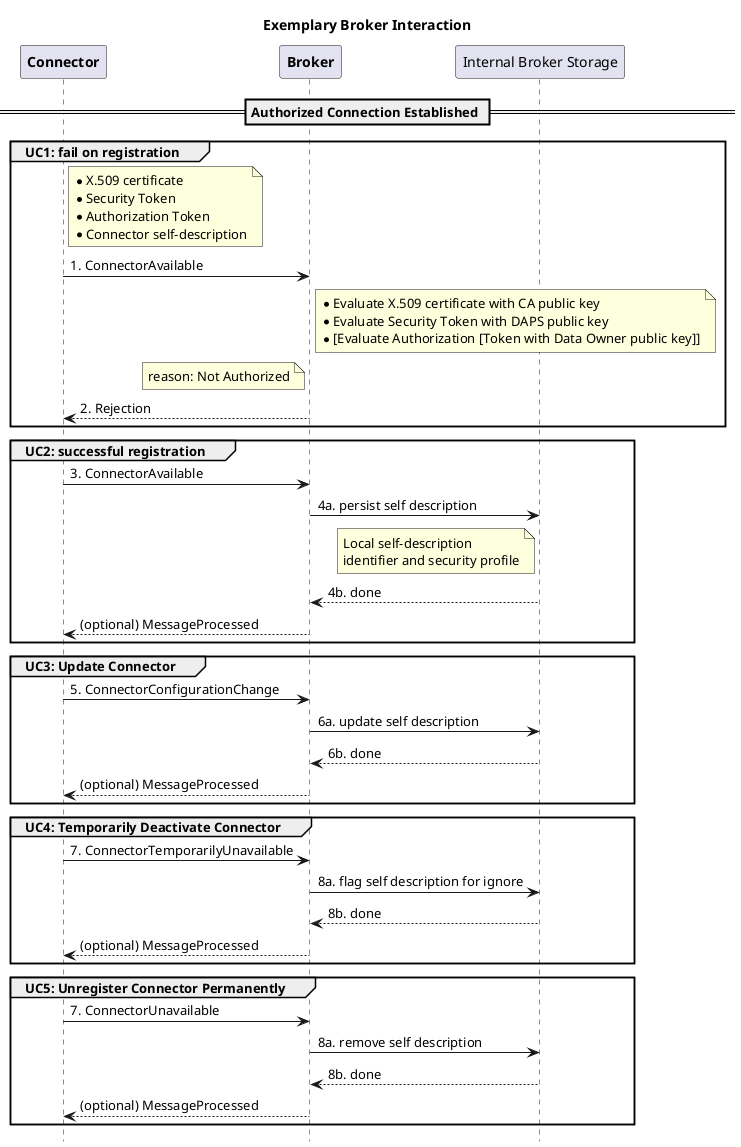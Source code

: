 @startuml

hide footbox

title Exemplary Broker Interaction

participant "**Connector**" as C
participant "**Broker**" as B
participant "Internal Broker Storage" as IBS

== Authorized Connection Established ==

group UC1: fail on registration
    note right of C: *X.509 certificate\n*Security Token\n*Authorization Token\n*Connector self-description
    C -> B: 1. ConnectorAvailable
	note right of B: *Evaluate X.509 certificate with CA public key\n*Evaluate Security Token with DAPS public key\n*[Evaluate Authorization [Token with Data Owner public key]]
    note left of B: reason: Not Authorized
    B --> C: 2. Rejection
end

group UC2: successful registration
    C -> B: 3. ConnectorAvailable
    B -> IBS: 4a. persist self description
    note left of IBS: Local self-description\nidentifier and security profile
    IBS --> B: 4b. done
    B --> C: (optional) MessageProcessed
end

group UC3: Update Connector
    C -> B: 5. ConnectorConfigurationChange
    B -> IBS: 6a. update self description
    IBS --> B: 6b. done
    B --> C: (optional) MessageProcessed
end

group UC4: Temporarily Deactivate Connector
    C -> B: 7. ConnectorTemporarilyUnavailable
    B -> IBS: 8a. flag self description for ignore
    IBS --> B: 8b. done
    B --> C: (optional) MessageProcessed
end

group UC5: Unregister Connector Permanently
    C -> B: 7. ConnectorUnavailable
    B -> IBS: 8a. remove self description
    IBS --> B: 8b. done
    B --> C: (optional) MessageProcessed
end

@enduml

